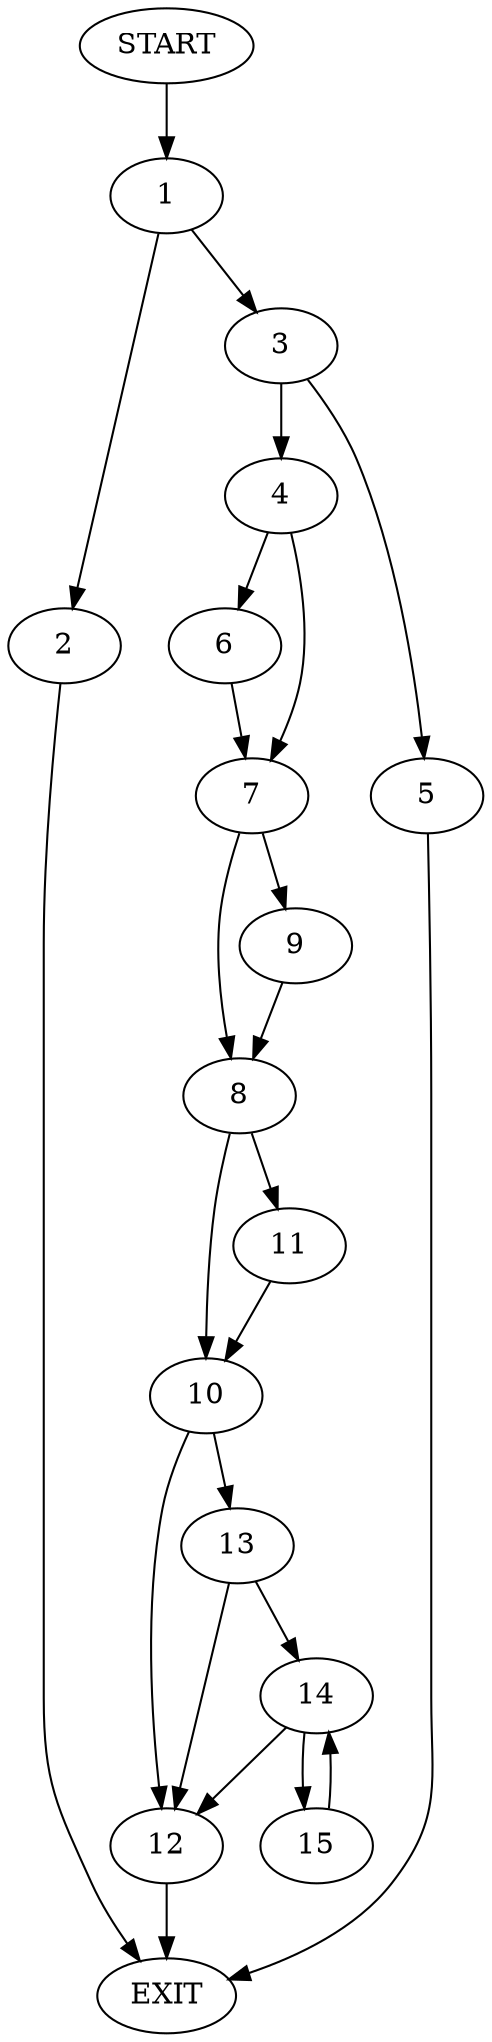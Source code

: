 digraph {
0 [label="START"]
16 [label="EXIT"]
0 -> 1
1 -> 2
1 -> 3
2 -> 16
3 -> 4
3 -> 5
5 -> 16
4 -> 6
4 -> 7
7 -> 8
7 -> 9
6 -> 7
8 -> 10
8 -> 11
9 -> 8
10 -> 12
10 -> 13
11 -> 10
12 -> 16
13 -> 14
13 -> 12
14 -> 15
14 -> 12
15 -> 14
}
